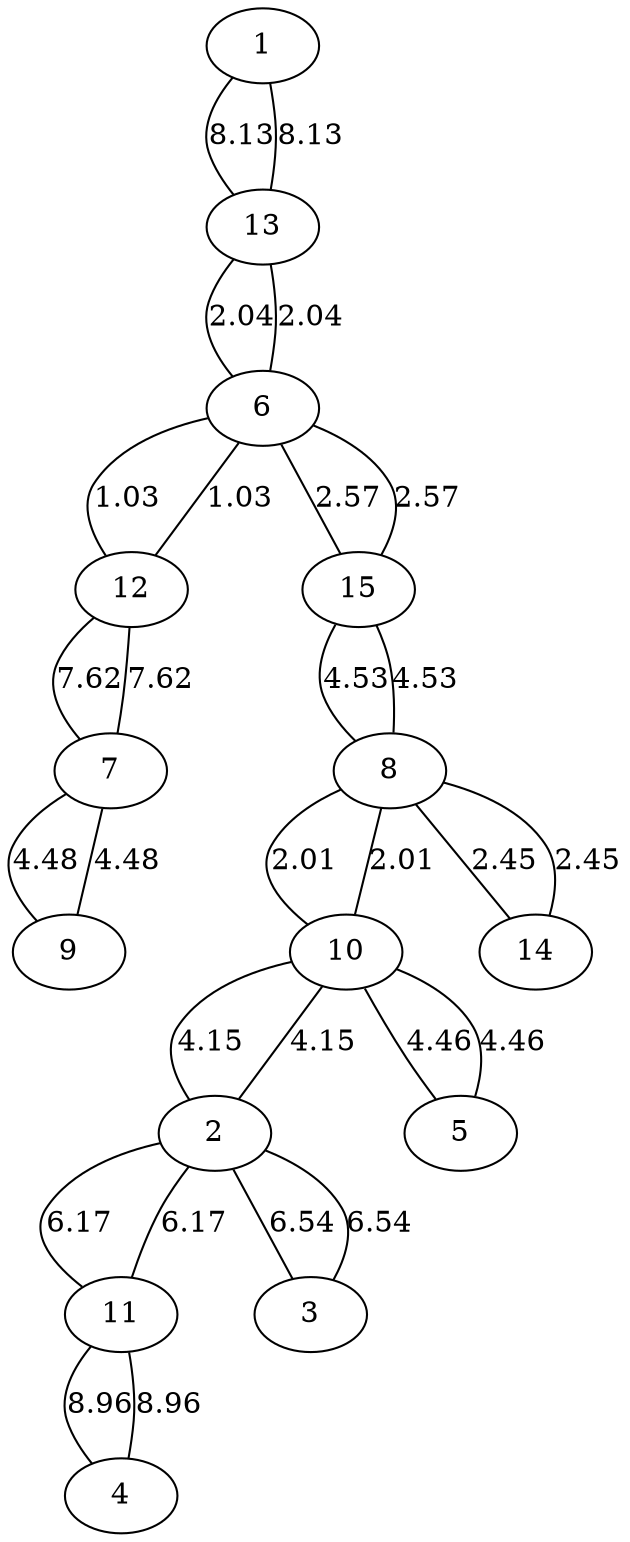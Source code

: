 graph sample {
1 -- 13 [label=8.13];
13 -- 1 [label=8.13];
13 -- 6 [label=2.04];
6 -- 13 [label=2.04];
6 -- 12 [label=1.03];
12 -- 6 [label=1.03];
6 -- 15 [label=2.57];
15 -- 6 [label=2.57];
15 -- 8 [label=4.53];
8 -- 15 [label=4.53];
8 -- 10 [label=2.01];
10 -- 8 [label=2.01];
8 -- 14 [label=2.45];
14 -- 8 [label=2.45];
10 -- 2 [label=4.15];
2 -- 10 [label=4.15];
10 -- 5 [label=4.46];
5 -- 10 [label=4.46];
2 -- 11 [label=6.17];
11 -- 2 [label=6.17];
2 -- 3 [label=6.54];
3 -- 2 [label=6.54];
12 -- 7 [label=7.62];
7 -- 12 [label=7.62];
7 -- 9 [label=4.48];
9 -- 7 [label=4.48];
11 -- 4 [label=8.96];
4 -- 11 [label=8.96];
}